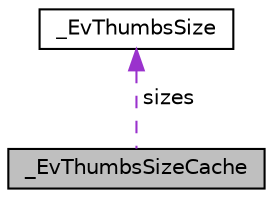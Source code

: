 digraph "_EvThumbsSizeCache"
{
  edge [fontname="Helvetica",fontsize="10",labelfontname="Helvetica",labelfontsize="10"];
  node [fontname="Helvetica",fontsize="10",shape=record];
  Node1 [label="_EvThumbsSizeCache",height=0.2,width=0.4,color="black", fillcolor="grey75", style="filled" fontcolor="black"];
  Node2 -> Node1 [dir="back",color="darkorchid3",fontsize="10",style="dashed",label=" sizes" ,fontname="Helvetica"];
  Node2 [label="_EvThumbsSize",height=0.2,width=0.4,color="black", fillcolor="white", style="filled",URL="$d4/d3f/struct__EvThumbsSize.html"];
}
